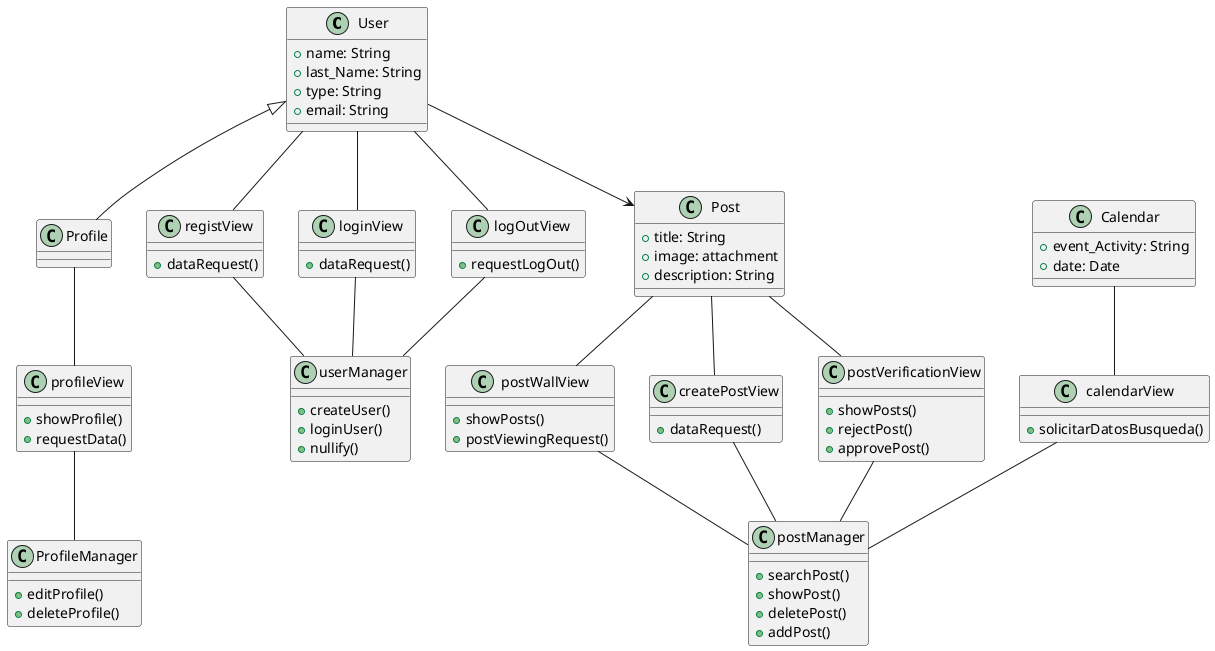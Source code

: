 @startuml Analysis Class Diagram
class User{
 +name: String
    +last_Name: String
    +type: String
    +email: String
}
class Post{
 +title: String
    +image: attachment
    +description: String
}
class Profile{}
class profileView{
+showProfile()
+requestData()
}
class ProfileManager{
+editProfile()
+deleteProfile()

}
class Calendar{
    +event_Activity: String
    +date: Date
}
class registView{
   +dataRequest()
}
class userManager{
     +createUser()
     +loginUser()
     +nullify()
}
class loginView{
+dataRequest()
}
class postWallView{
  +showPosts()
  +postViewingRequest()
}
class createPostView{
 +dataRequest()
}
class postManager{
+searchPost()
+showPost()
+deletePost()
+addPost()
}
class postVerificationView{
+showPosts()
+rejectPost()
+approvePost()
}
class calendarView{
+solicitarDatosBusqueda()
}

class logOutView{
+requestLogOut()
}

User <|--Profile
User-- registView
User-- logOutView
logOutView-- userManager
registView-- userManager
User-- loginView
loginView-- userManager
Profile--profileView
profileView--ProfileManager
Post--postWallView
Post-- postVerificationView
Post-- createPostView
Calendar--calendarView
postWallView--postManager
createPostView--postManager
postVerificationView--postManager
calendarView--postManager
User-->Post 
@enduml
